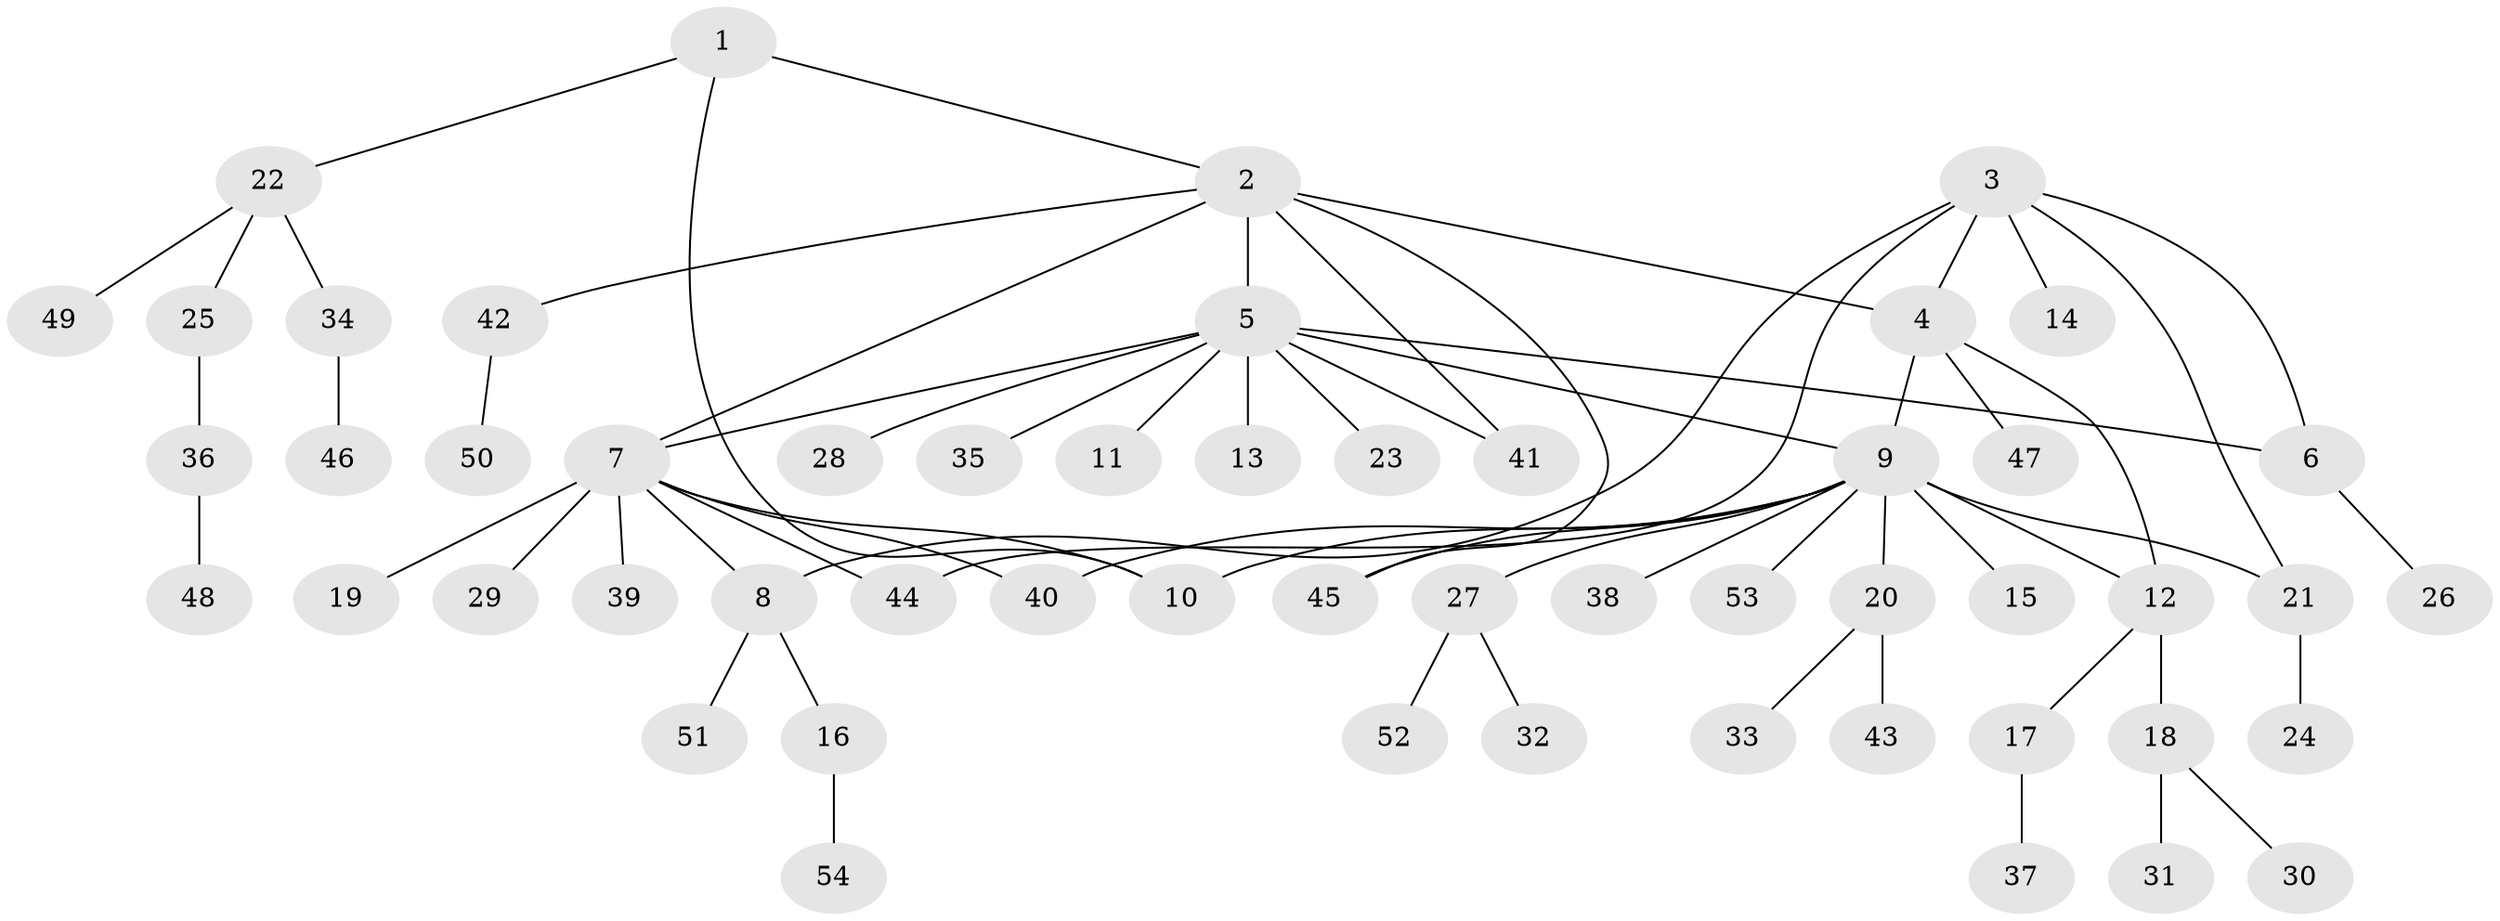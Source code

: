 // Generated by graph-tools (version 1.1) at 2025/54/03/09/25 04:54:42]
// undirected, 54 vertices, 65 edges
graph export_dot {
graph [start="1"]
  node [color=gray90,style=filled];
  1;
  2;
  3;
  4;
  5;
  6;
  7;
  8;
  9;
  10;
  11;
  12;
  13;
  14;
  15;
  16;
  17;
  18;
  19;
  20;
  21;
  22;
  23;
  24;
  25;
  26;
  27;
  28;
  29;
  30;
  31;
  32;
  33;
  34;
  35;
  36;
  37;
  38;
  39;
  40;
  41;
  42;
  43;
  44;
  45;
  46;
  47;
  48;
  49;
  50;
  51;
  52;
  53;
  54;
  1 -- 2;
  1 -- 10;
  1 -- 22;
  2 -- 4;
  2 -- 5;
  2 -- 7;
  2 -- 41;
  2 -- 42;
  2 -- 45;
  3 -- 4;
  3 -- 6;
  3 -- 8;
  3 -- 14;
  3 -- 21;
  3 -- 44;
  4 -- 9;
  4 -- 12;
  4 -- 47;
  5 -- 6;
  5 -- 7;
  5 -- 9;
  5 -- 11;
  5 -- 13;
  5 -- 23;
  5 -- 28;
  5 -- 35;
  5 -- 41;
  6 -- 26;
  7 -- 8;
  7 -- 10;
  7 -- 19;
  7 -- 29;
  7 -- 39;
  7 -- 40;
  7 -- 44;
  8 -- 16;
  8 -- 51;
  9 -- 10;
  9 -- 12;
  9 -- 15;
  9 -- 20;
  9 -- 21;
  9 -- 27;
  9 -- 38;
  9 -- 40;
  9 -- 45;
  9 -- 53;
  12 -- 17;
  12 -- 18;
  16 -- 54;
  17 -- 37;
  18 -- 30;
  18 -- 31;
  20 -- 33;
  20 -- 43;
  21 -- 24;
  22 -- 25;
  22 -- 34;
  22 -- 49;
  25 -- 36;
  27 -- 32;
  27 -- 52;
  34 -- 46;
  36 -- 48;
  42 -- 50;
}
